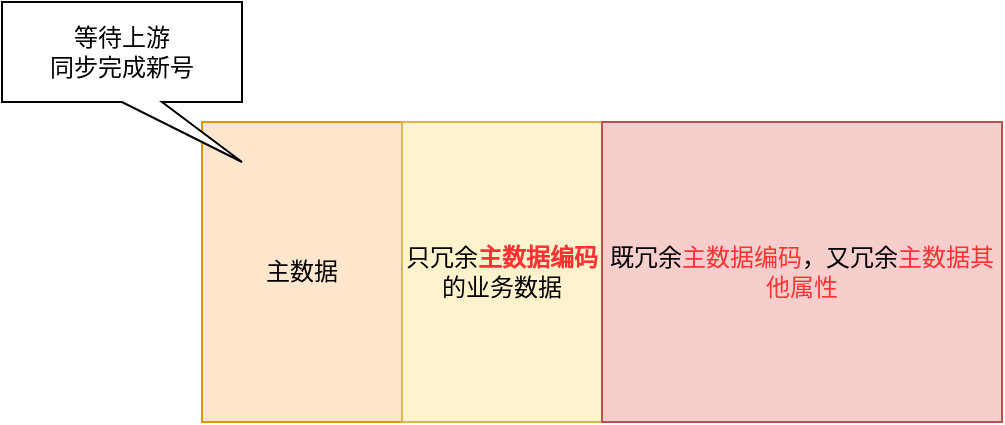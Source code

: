 <mxfile version="22.1.7" type="github">
  <diagram name="第 1 页" id="WvqQRma3N5nA3qjNvISH">
    <mxGraphModel dx="1730" dy="568" grid="1" gridSize="10" guides="1" tooltips="1" connect="1" arrows="1" fold="1" page="1" pageScale="1" pageWidth="827" pageHeight="1169" math="0" shadow="0">
      <root>
        <mxCell id="0" />
        <mxCell id="1" parent="0" />
        <mxCell id="66wZoI4fhX7Pc3D_EZnd-4" value="" style="rounded=0;whiteSpace=wrap;html=1;" vertex="1" parent="1">
          <mxGeometry x="60" y="230" width="400" height="150" as="geometry" />
        </mxCell>
        <mxCell id="66wZoI4fhX7Pc3D_EZnd-5" value="主数据" style="rounded=0;whiteSpace=wrap;html=1;fillColor=#ffe6cc;strokeColor=#d79b00;" vertex="1" parent="1">
          <mxGeometry x="60" y="230" width="100" height="150" as="geometry" />
        </mxCell>
        <mxCell id="66wZoI4fhX7Pc3D_EZnd-6" value="只冗余&lt;b&gt;&lt;font color=&quot;#ff3333&quot;&gt;主数据编码&lt;/font&gt;&lt;/b&gt;的业务数据" style="rounded=0;whiteSpace=wrap;html=1;fillColor=#fff2cc;strokeColor=#d6b656;" vertex="1" parent="1">
          <mxGeometry x="160" y="230" width="100" height="150" as="geometry" />
        </mxCell>
        <mxCell id="66wZoI4fhX7Pc3D_EZnd-7" value="既冗余&lt;font color=&quot;#ff3333&quot;&gt;主数据编码&lt;/font&gt;，又冗余&lt;font color=&quot;#ff3333&quot;&gt;主数据其他属性&lt;/font&gt;" style="rounded=0;whiteSpace=wrap;html=1;fillColor=#f8cecc;strokeColor=#b85450;" vertex="1" parent="1">
          <mxGeometry x="260" y="230" width="200" height="150" as="geometry" />
        </mxCell>
        <mxCell id="66wZoI4fhX7Pc3D_EZnd-8" value="等待上游&lt;br&gt;同步完成新号" style="shape=callout;whiteSpace=wrap;html=1;perimeter=calloutPerimeter;position2=1;" vertex="1" parent="1">
          <mxGeometry x="-40" y="170" width="120" height="80" as="geometry" />
        </mxCell>
      </root>
    </mxGraphModel>
  </diagram>
</mxfile>
